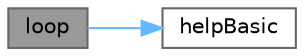 digraph "loop"
{
 // INTERACTIVE_SVG=YES
 // LATEX_PDF_SIZE
  bgcolor="transparent";
  edge [fontname=Helvetica,fontsize=10,labelfontname=Helvetica,labelfontsize=10];
  node [fontname=Helvetica,fontsize=10,shape=box,height=0.2,width=0.4];
  rankdir="LR";
  Node1 [id="Node000001",label="loop",height=0.2,width=0.4,color="gray40", fillcolor="grey60", style="filled", fontcolor="black",tooltip=" "];
  Node1 -> Node2 [id="edge1_Node000001_Node000002",color="steelblue1",style="solid",tooltip=" "];
  Node2 [id="Node000002",label="helpBasic",height=0.2,width=0.4,color="grey40", fillcolor="white", style="filled",URL="$d7/d34/_u_i_test_8ino_aebd3b890d0e2a9f9d0bb943d0705c8c6.html#aebd3b890d0e2a9f9d0bb943d0705c8c6",tooltip=" "];
}
